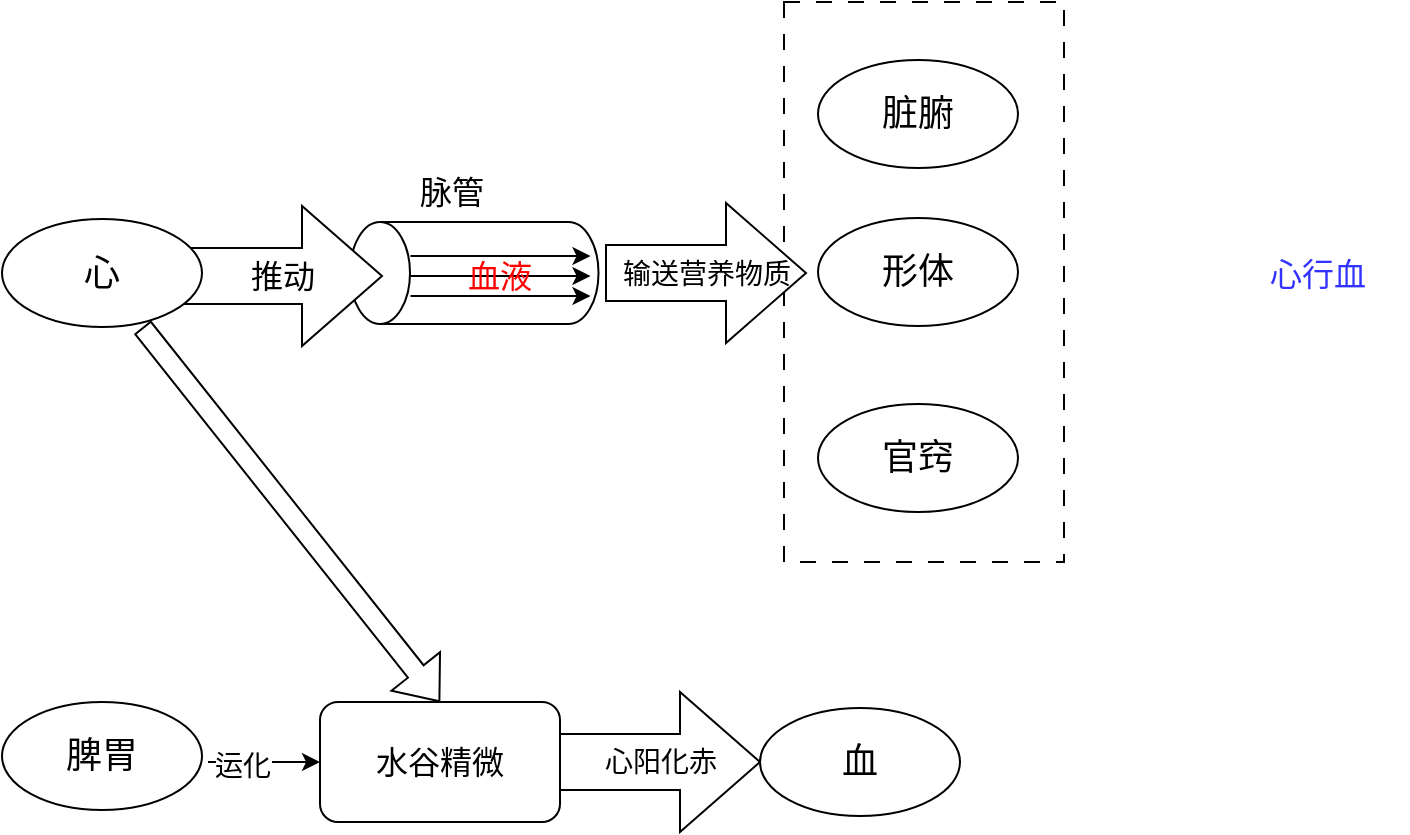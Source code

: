 <mxfile version="22.1.15" type="github">
  <diagram name="第 1 页" id="sFzYDHpx1Lzycq9LIBth">
    <mxGraphModel dx="1050" dy="557" grid="1" gridSize="10" guides="1" tooltips="1" connect="1" arrows="1" fold="1" page="1" pageScale="1" pageWidth="827" pageHeight="1169" math="0" shadow="0">
      <root>
        <mxCell id="0" />
        <mxCell id="1" parent="0" />
        <mxCell id="aVQLpjzn0uQK52kn7M1t-24" value="" style="group" vertex="1" connectable="0" parent="1">
          <mxGeometry x="458" y="100" width="140" height="280" as="geometry" />
        </mxCell>
        <mxCell id="aVQLpjzn0uQK52kn7M1t-22" value="" style="rounded=0;whiteSpace=wrap;html=1;dashed=1;dashPattern=8 8;" vertex="1" parent="aVQLpjzn0uQK52kn7M1t-24">
          <mxGeometry width="140" height="280" as="geometry" />
        </mxCell>
        <mxCell id="aVQLpjzn0uQK52kn7M1t-19" value="官窍" style="ellipse;whiteSpace=wrap;html=1;fontSize=18;" vertex="1" parent="aVQLpjzn0uQK52kn7M1t-24">
          <mxGeometry x="17" y="201" width="100" height="54" as="geometry" />
        </mxCell>
        <mxCell id="aVQLpjzn0uQK52kn7M1t-20" value="形体" style="ellipse;whiteSpace=wrap;html=1;fontSize=18;" vertex="1" parent="aVQLpjzn0uQK52kn7M1t-24">
          <mxGeometry x="17" y="108" width="100" height="54" as="geometry" />
        </mxCell>
        <mxCell id="aVQLpjzn0uQK52kn7M1t-21" value="脏腑" style="ellipse;whiteSpace=wrap;html=1;fontSize=18;" vertex="1" parent="aVQLpjzn0uQK52kn7M1t-24">
          <mxGeometry x="17" y="29" width="100" height="54" as="geometry" />
        </mxCell>
        <mxCell id="aVQLpjzn0uQK52kn7M1t-26" value="输送营养物质" style="html=1;shadow=0;dashed=0;align=center;verticalAlign=middle;shape=mxgraph.arrows2.arrow;dy=0.6;dx=40;notch=0;fontSize=14;" vertex="1" parent="1">
          <mxGeometry x="369" y="200.5" width="100" height="70" as="geometry" />
        </mxCell>
        <mxCell id="aVQLpjzn0uQK52kn7M1t-1" value="" style="shape=cylinder3;whiteSpace=wrap;html=1;boundedLbl=1;backgroundOutline=1;size=15;rotation=-90;" vertex="1" parent="1">
          <mxGeometry x="277.63" y="173.38" width="51" height="124.25" as="geometry" />
        </mxCell>
        <mxCell id="aVQLpjzn0uQK52kn7M1t-11" value="推动" style="html=1;shadow=0;dashed=0;align=center;verticalAlign=middle;shape=mxgraph.arrows2.arrow;dy=0.6;dx=40;notch=0;fontSize=16;" vertex="1" parent="1">
          <mxGeometry x="157" y="202" width="100" height="70" as="geometry" />
        </mxCell>
        <mxCell id="aVQLpjzn0uQK52kn7M1t-8" value="" style="group" vertex="1" connectable="0" parent="1">
          <mxGeometry x="271.25" y="227" width="90" height="20" as="geometry" />
        </mxCell>
        <mxCell id="aVQLpjzn0uQK52kn7M1t-3" value="" style="endArrow=classic;html=1;rounded=0;" edge="1" parent="aVQLpjzn0uQK52kn7M1t-8">
          <mxGeometry width="50" height="50" relative="1" as="geometry">
            <mxPoint as="sourcePoint" />
            <mxPoint x="90" as="targetPoint" />
          </mxGeometry>
        </mxCell>
        <mxCell id="aVQLpjzn0uQK52kn7M1t-6" value="" style="endArrow=classic;html=1;rounded=0;" edge="1" parent="aVQLpjzn0uQK52kn7M1t-8">
          <mxGeometry width="50" height="50" relative="1" as="geometry">
            <mxPoint y="10" as="sourcePoint" />
            <mxPoint x="90" y="10" as="targetPoint" />
          </mxGeometry>
        </mxCell>
        <mxCell id="aVQLpjzn0uQK52kn7M1t-7" value="" style="endArrow=classic;html=1;rounded=0;" edge="1" parent="aVQLpjzn0uQK52kn7M1t-8">
          <mxGeometry width="50" height="50" relative="1" as="geometry">
            <mxPoint y="20" as="sourcePoint" />
            <mxPoint x="90" y="20" as="targetPoint" />
          </mxGeometry>
        </mxCell>
        <mxCell id="aVQLpjzn0uQK52kn7M1t-10" value="心" style="ellipse;whiteSpace=wrap;html=1;fontSize=18;" vertex="1" parent="1">
          <mxGeometry x="67" y="208.5" width="100" height="54" as="geometry" />
        </mxCell>
        <mxCell id="aVQLpjzn0uQK52kn7M1t-12" value="脉管" style="text;html=1;strokeColor=none;fillColor=none;align=center;verticalAlign=middle;whiteSpace=wrap;rounded=0;fontSize=16;" vertex="1" parent="1">
          <mxGeometry x="262" y="180" width="60" height="30" as="geometry" />
        </mxCell>
        <mxCell id="aVQLpjzn0uQK52kn7M1t-17" value="血液" style="text;html=1;strokeColor=none;fillColor=none;align=center;verticalAlign=middle;whiteSpace=wrap;rounded=0;fontSize=16;fontColor=#FF0000;" vertex="1" parent="1">
          <mxGeometry x="286.25" y="222" width="60" height="30" as="geometry" />
        </mxCell>
        <mxCell id="aVQLpjzn0uQK52kn7M1t-27" value="&lt;font style=&quot;font-size: 16px;&quot;&gt;心行血&lt;/font&gt;" style="text;html=1;strokeColor=none;fillColor=none;align=center;verticalAlign=middle;whiteSpace=wrap;rounded=0;fontColor=#3333FF;" vertex="1" parent="1">
          <mxGeometry x="680" y="226" width="90" height="19" as="geometry" />
        </mxCell>
        <mxCell id="aVQLpjzn0uQK52kn7M1t-28" value="脾胃" style="ellipse;whiteSpace=wrap;html=1;fontSize=18;" vertex="1" parent="1">
          <mxGeometry x="67" y="450" width="100" height="54" as="geometry" />
        </mxCell>
        <mxCell id="aVQLpjzn0uQK52kn7M1t-29" value="水谷精微" style="rounded=1;whiteSpace=wrap;html=1;fontSize=16;" vertex="1" parent="1">
          <mxGeometry x="226" y="450" width="120" height="60" as="geometry" />
        </mxCell>
        <mxCell id="aVQLpjzn0uQK52kn7M1t-30" value="" style="endArrow=classic;html=1;rounded=0;entryX=0;entryY=0.5;entryDx=0;entryDy=0;" edge="1" parent="1" target="aVQLpjzn0uQK52kn7M1t-29">
          <mxGeometry width="50" height="50" relative="1" as="geometry">
            <mxPoint x="170" y="480" as="sourcePoint" />
            <mxPoint x="220" y="430" as="targetPoint" />
          </mxGeometry>
        </mxCell>
        <mxCell id="aVQLpjzn0uQK52kn7M1t-37" value="&lt;font style=&quot;font-size: 14px;&quot;&gt;运化&lt;/font&gt;" style="edgeLabel;html=1;align=center;verticalAlign=middle;resizable=0;points=[];" vertex="1" connectable="0" parent="aVQLpjzn0uQK52kn7M1t-30">
          <mxGeometry x="-0.4" y="-2" relative="1" as="geometry">
            <mxPoint as="offset" />
          </mxGeometry>
        </mxCell>
        <mxCell id="aVQLpjzn0uQK52kn7M1t-31" value="" style="shape=flexArrow;endArrow=classic;html=1;rounded=0;exitX=0.702;exitY=1.002;exitDx=0;exitDy=0;exitPerimeter=0;entryX=0.5;entryY=0;entryDx=0;entryDy=0;" edge="1" parent="1" source="aVQLpjzn0uQK52kn7M1t-10" target="aVQLpjzn0uQK52kn7M1t-29">
          <mxGeometry width="50" height="50" relative="1" as="geometry">
            <mxPoint x="390" y="410" as="sourcePoint" />
            <mxPoint x="440" y="360" as="targetPoint" />
          </mxGeometry>
        </mxCell>
        <mxCell id="aVQLpjzn0uQK52kn7M1t-35" value="心阳化赤" style="html=1;shadow=0;dashed=0;align=center;verticalAlign=middle;shape=mxgraph.arrows2.arrow;dy=0.6;dx=40;notch=0;fontSize=14;" vertex="1" parent="1">
          <mxGeometry x="346" y="445" width="100" height="70" as="geometry" />
        </mxCell>
        <mxCell id="aVQLpjzn0uQK52kn7M1t-36" value="血" style="ellipse;whiteSpace=wrap;html=1;fontSize=18;" vertex="1" parent="1">
          <mxGeometry x="446" y="453" width="100" height="54" as="geometry" />
        </mxCell>
      </root>
    </mxGraphModel>
  </diagram>
</mxfile>
